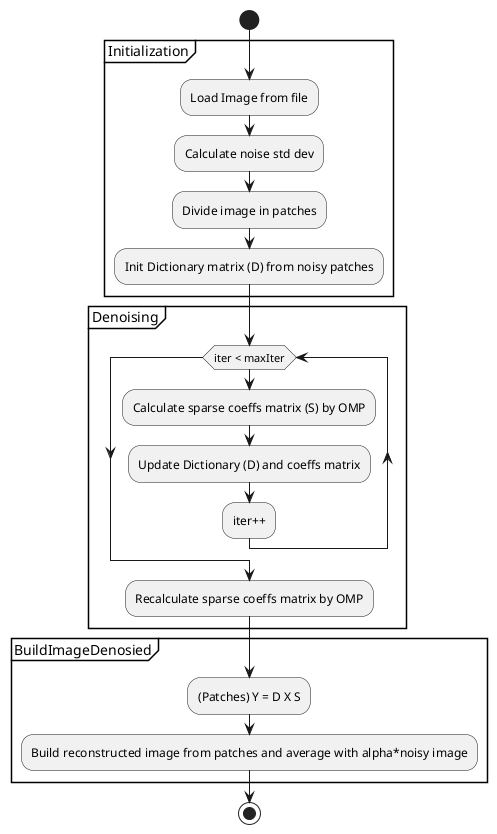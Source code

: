 @startuml OverviewDiagram
start
partition Initialization {
    :Load Image from file;
    :Calculate noise std dev;
    :Divide image in patches;
    :Init Dictionary matrix (D) from noisy patches;
}

partition Denoising {
    while(iter < maxIter)
        :Calculate sparse coeffs matrix (S) by OMP;
        :Update Dictionary (D) and coeffs matrix;
        :iter++;
    endwhile
    :Recalculate sparse coeffs matrix by OMP;
}

partition BuildImageDenosied {
    :(Patches) Y = D X S;
    :Build reconstructed image from patches and average with alpha*noisy image; 
}

stop
@enduml